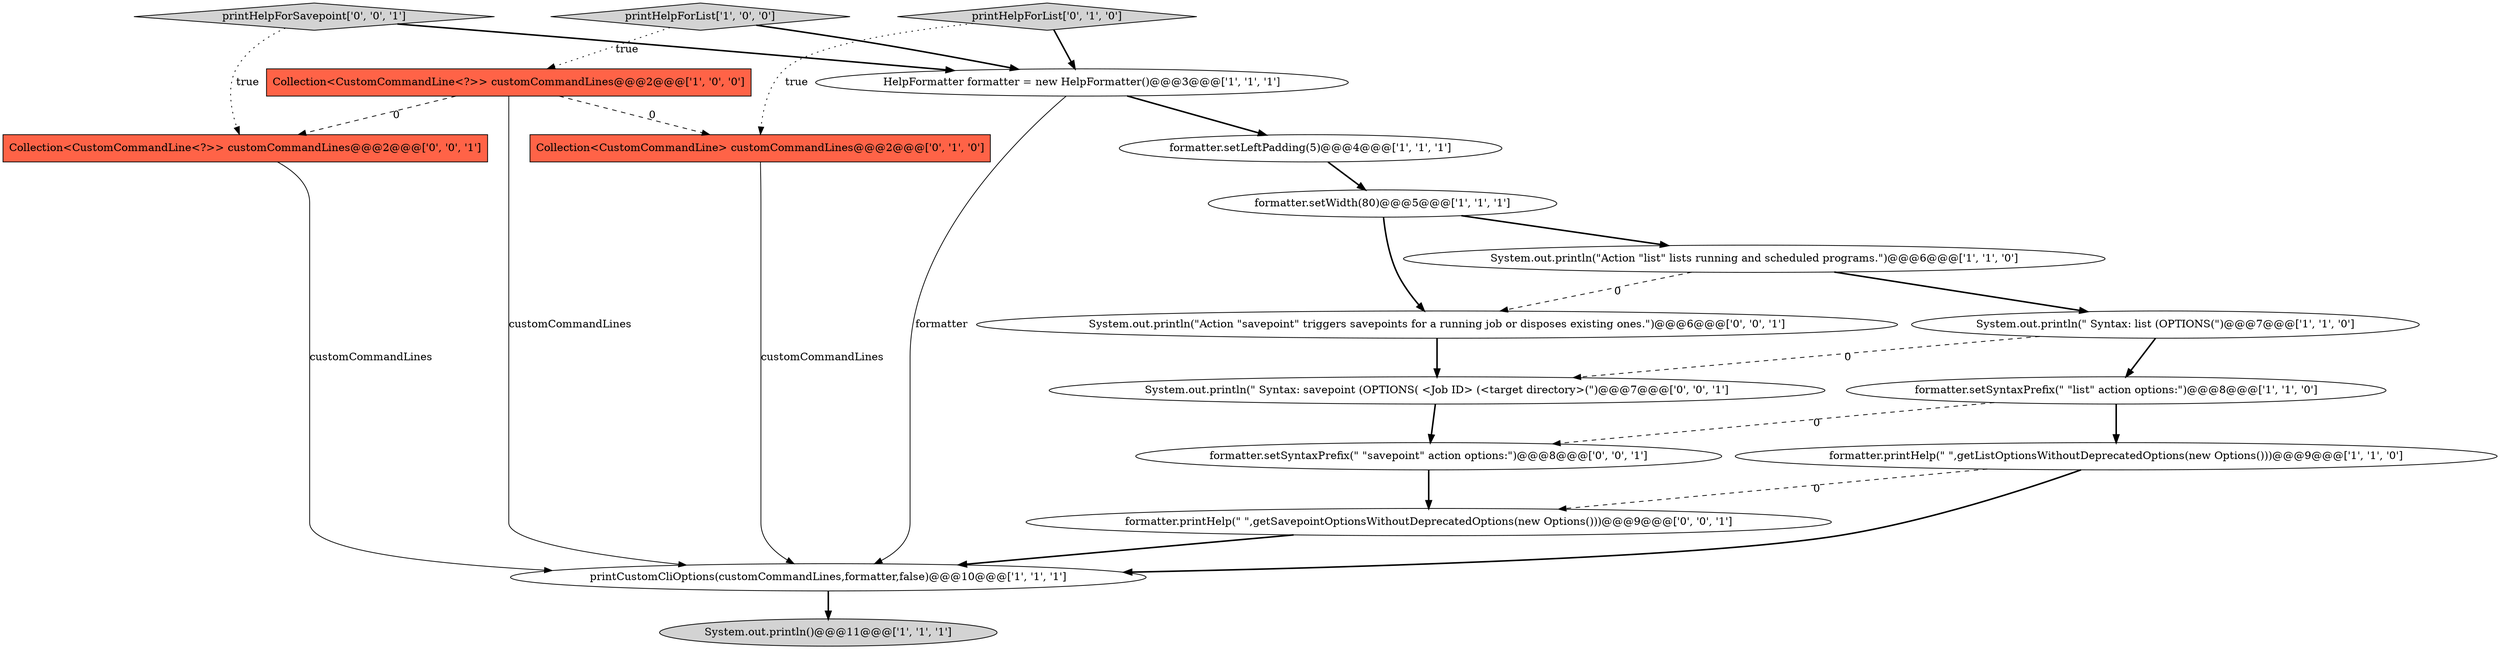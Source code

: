 digraph {
3 [style = filled, label = "System.out.println()@@@11@@@['1', '1', '1']", fillcolor = lightgray, shape = ellipse image = "AAA0AAABBB1BBB"];
0 [style = filled, label = "System.out.println(\"Action \"list\" lists running and scheduled programs.\")@@@6@@@['1', '1', '0']", fillcolor = white, shape = ellipse image = "AAA0AAABBB1BBB"];
17 [style = filled, label = "printHelpForSavepoint['0', '0', '1']", fillcolor = lightgray, shape = diamond image = "AAA0AAABBB3BBB"];
6 [style = filled, label = "Collection<CustomCommandLine<?>> customCommandLines@@@2@@@['1', '0', '0']", fillcolor = tomato, shape = box image = "AAA1AAABBB1BBB"];
15 [style = filled, label = "Collection<CustomCommandLine<?>> customCommandLines@@@2@@@['0', '0', '1']", fillcolor = tomato, shape = box image = "AAA0AAABBB3BBB"];
9 [style = filled, label = "printCustomCliOptions(customCommandLines,formatter,false)@@@10@@@['1', '1', '1']", fillcolor = white, shape = ellipse image = "AAA0AAABBB1BBB"];
18 [style = filled, label = "formatter.setSyntaxPrefix(\" \"savepoint\" action options:\")@@@8@@@['0', '0', '1']", fillcolor = white, shape = ellipse image = "AAA0AAABBB3BBB"];
11 [style = filled, label = "printHelpForList['0', '1', '0']", fillcolor = lightgray, shape = diamond image = "AAA0AAABBB2BBB"];
7 [style = filled, label = "System.out.println(\" Syntax: list (OPTIONS(\")@@@7@@@['1', '1', '0']", fillcolor = white, shape = ellipse image = "AAA0AAABBB1BBB"];
1 [style = filled, label = "formatter.setSyntaxPrefix(\" \"list\" action options:\")@@@8@@@['1', '1', '0']", fillcolor = white, shape = ellipse image = "AAA0AAABBB1BBB"];
5 [style = filled, label = "formatter.setWidth(80)@@@5@@@['1', '1', '1']", fillcolor = white, shape = ellipse image = "AAA0AAABBB1BBB"];
10 [style = filled, label = "formatter.setLeftPadding(5)@@@4@@@['1', '1', '1']", fillcolor = white, shape = ellipse image = "AAA0AAABBB1BBB"];
13 [style = filled, label = "System.out.println(\" Syntax: savepoint (OPTIONS( <Job ID> (<target directory>(\")@@@7@@@['0', '0', '1']", fillcolor = white, shape = ellipse image = "AAA0AAABBB3BBB"];
16 [style = filled, label = "System.out.println(\"Action \"savepoint\" triggers savepoints for a running job or disposes existing ones.\")@@@6@@@['0', '0', '1']", fillcolor = white, shape = ellipse image = "AAA0AAABBB3BBB"];
14 [style = filled, label = "formatter.printHelp(\" \",getSavepointOptionsWithoutDeprecatedOptions(new Options()))@@@9@@@['0', '0', '1']", fillcolor = white, shape = ellipse image = "AAA0AAABBB3BBB"];
4 [style = filled, label = "HelpFormatter formatter = new HelpFormatter()@@@3@@@['1', '1', '1']", fillcolor = white, shape = ellipse image = "AAA0AAABBB1BBB"];
2 [style = filled, label = "printHelpForList['1', '0', '0']", fillcolor = lightgray, shape = diamond image = "AAA0AAABBB1BBB"];
12 [style = filled, label = "Collection<CustomCommandLine> customCommandLines@@@2@@@['0', '1', '0']", fillcolor = tomato, shape = box image = "AAA1AAABBB2BBB"];
8 [style = filled, label = "formatter.printHelp(\" \",getListOptionsWithoutDeprecatedOptions(new Options()))@@@9@@@['1', '1', '0']", fillcolor = white, shape = ellipse image = "AAA0AAABBB1BBB"];
4->10 [style = bold, label=""];
16->13 [style = bold, label=""];
7->1 [style = bold, label=""];
1->8 [style = bold, label=""];
11->4 [style = bold, label=""];
11->12 [style = dotted, label="true"];
0->16 [style = dashed, label="0"];
1->18 [style = dashed, label="0"];
8->14 [style = dashed, label="0"];
4->9 [style = solid, label="formatter"];
2->4 [style = bold, label=""];
0->7 [style = bold, label=""];
6->12 [style = dashed, label="0"];
5->16 [style = bold, label=""];
17->15 [style = dotted, label="true"];
10->5 [style = bold, label=""];
5->0 [style = bold, label=""];
6->15 [style = dashed, label="0"];
2->6 [style = dotted, label="true"];
15->9 [style = solid, label="customCommandLines"];
8->9 [style = bold, label=""];
6->9 [style = solid, label="customCommandLines"];
7->13 [style = dashed, label="0"];
9->3 [style = bold, label=""];
14->9 [style = bold, label=""];
12->9 [style = solid, label="customCommandLines"];
18->14 [style = bold, label=""];
17->4 [style = bold, label=""];
13->18 [style = bold, label=""];
}
